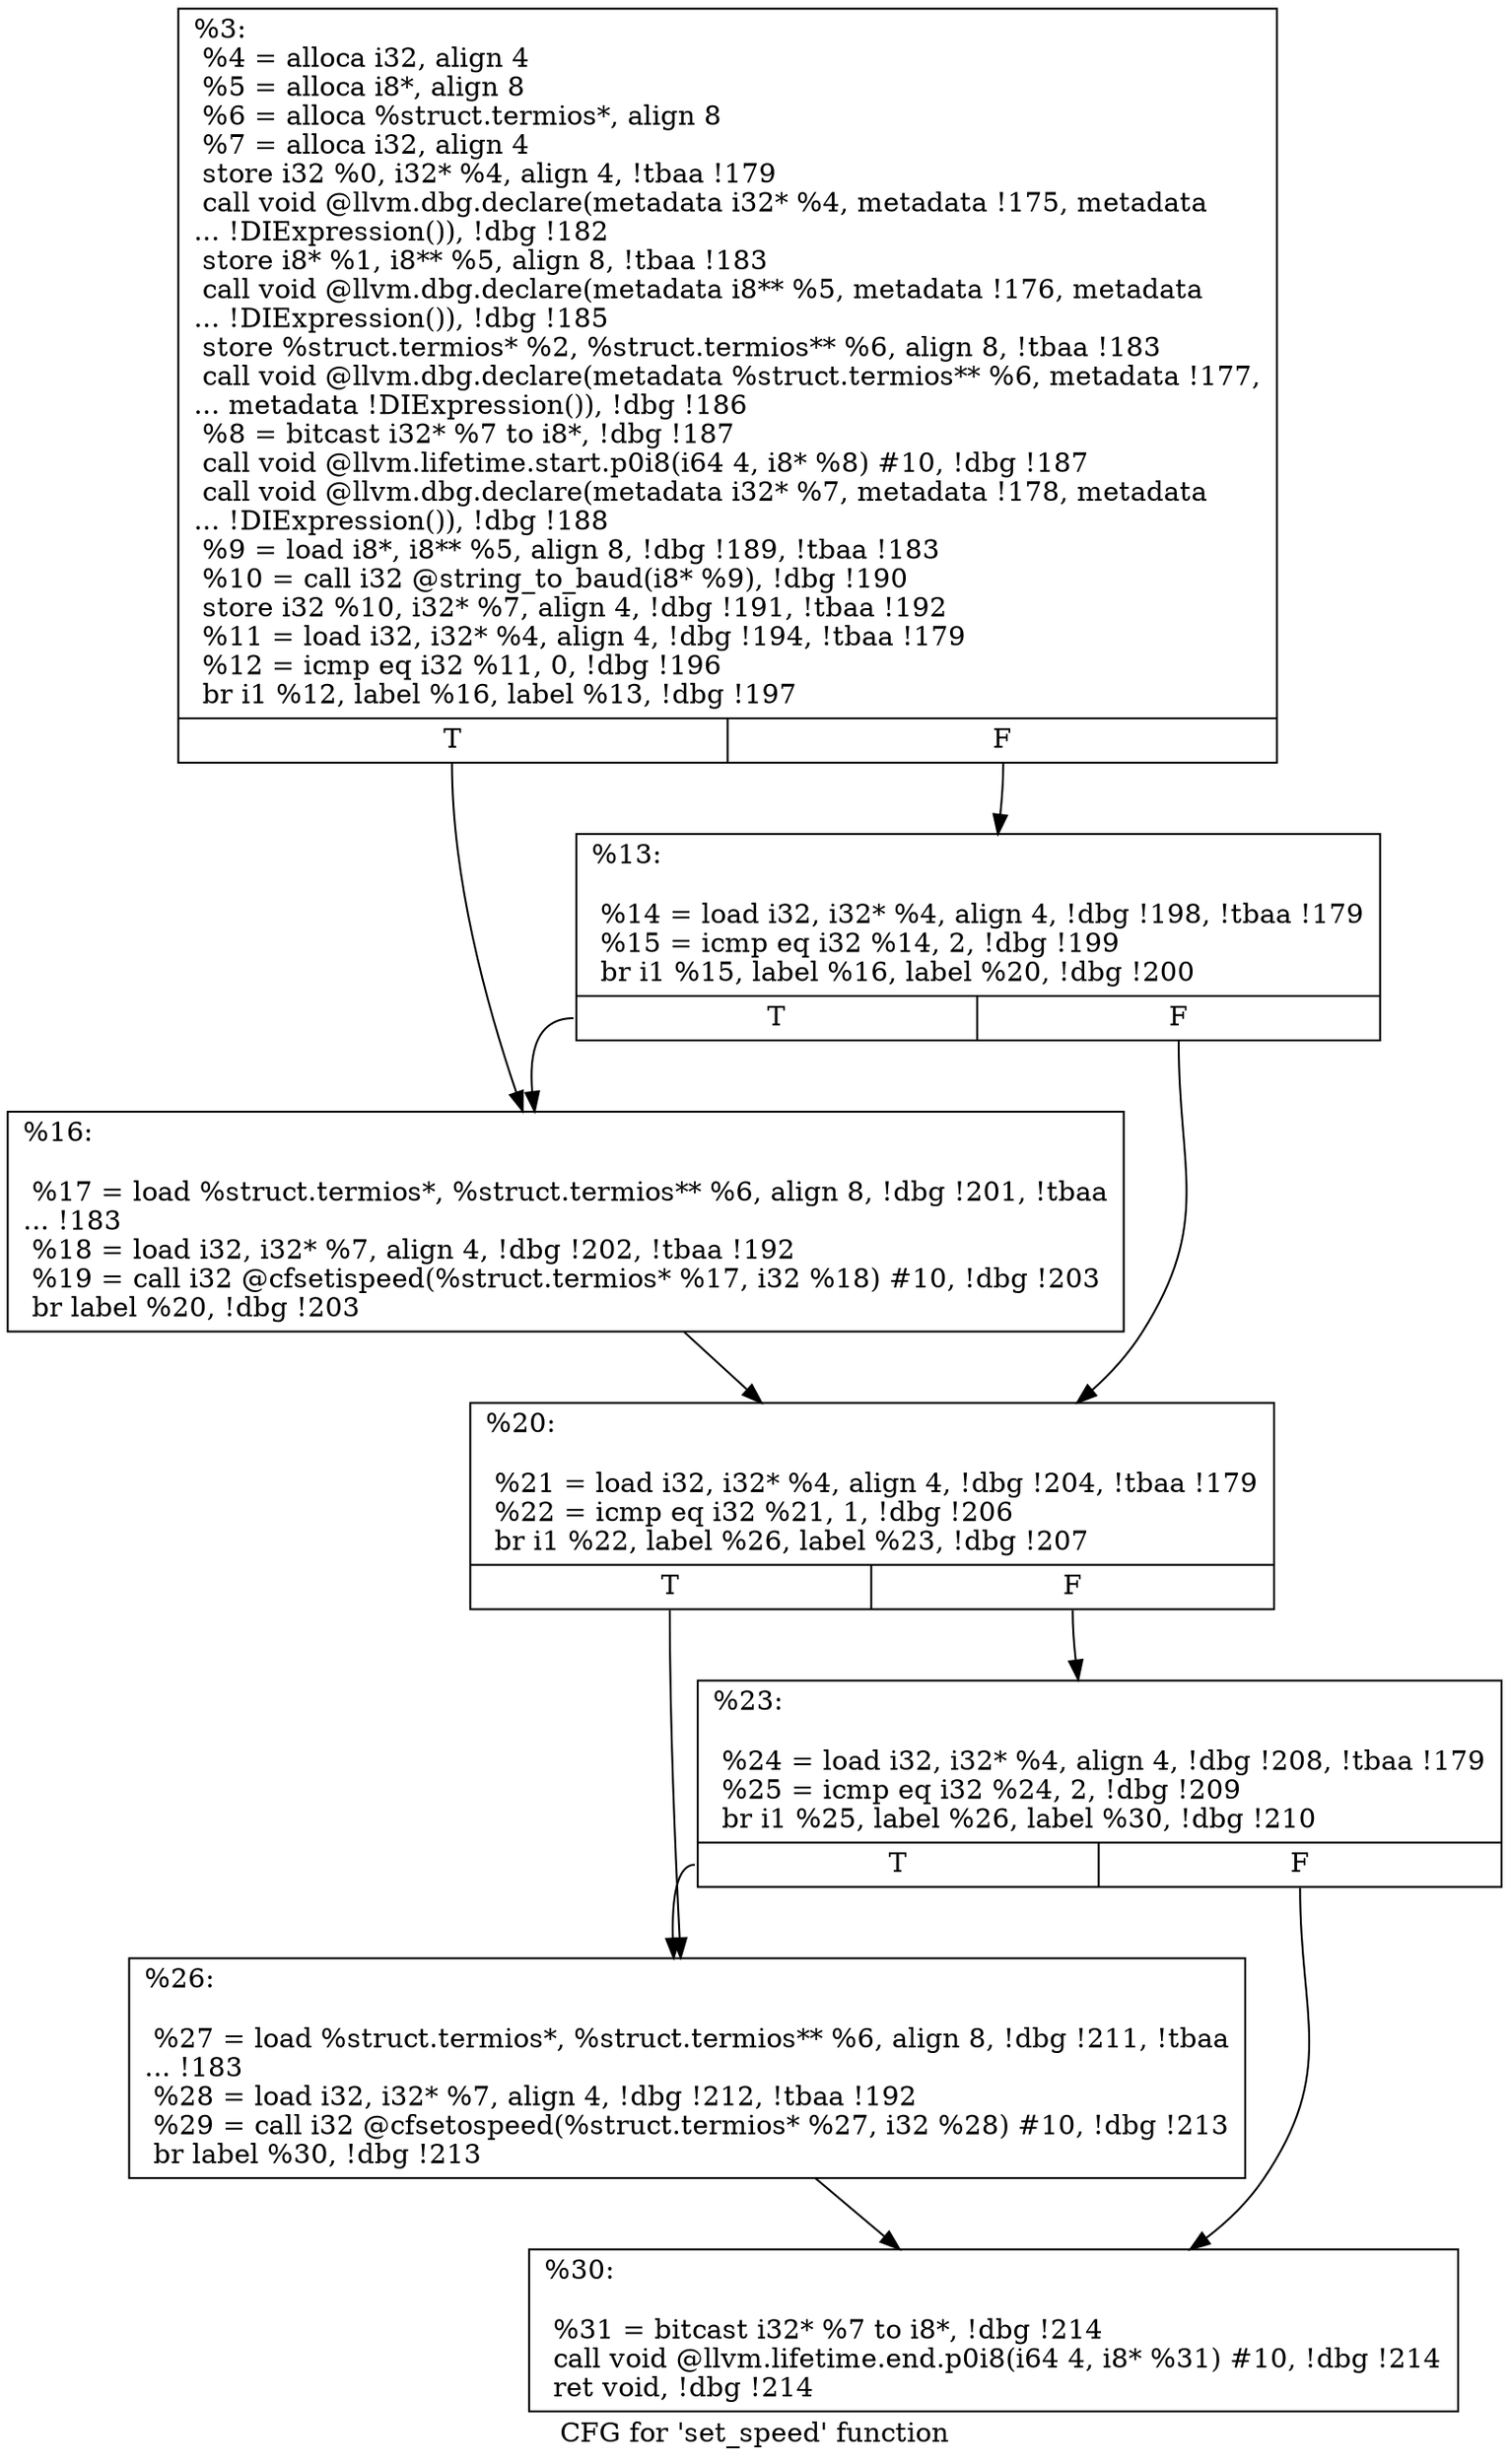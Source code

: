 digraph "CFG for 'set_speed' function" {
	label="CFG for 'set_speed' function";

	Node0x1c39cc0 [shape=record,label="{%3:\l  %4 = alloca i32, align 4\l  %5 = alloca i8*, align 8\l  %6 = alloca %struct.termios*, align 8\l  %7 = alloca i32, align 4\l  store i32 %0, i32* %4, align 4, !tbaa !179\l  call void @llvm.dbg.declare(metadata i32* %4, metadata !175, metadata\l... !DIExpression()), !dbg !182\l  store i8* %1, i8** %5, align 8, !tbaa !183\l  call void @llvm.dbg.declare(metadata i8** %5, metadata !176, metadata\l... !DIExpression()), !dbg !185\l  store %struct.termios* %2, %struct.termios** %6, align 8, !tbaa !183\l  call void @llvm.dbg.declare(metadata %struct.termios** %6, metadata !177,\l... metadata !DIExpression()), !dbg !186\l  %8 = bitcast i32* %7 to i8*, !dbg !187\l  call void @llvm.lifetime.start.p0i8(i64 4, i8* %8) #10, !dbg !187\l  call void @llvm.dbg.declare(metadata i32* %7, metadata !178, metadata\l... !DIExpression()), !dbg !188\l  %9 = load i8*, i8** %5, align 8, !dbg !189, !tbaa !183\l  %10 = call i32 @string_to_baud(i8* %9), !dbg !190\l  store i32 %10, i32* %7, align 4, !dbg !191, !tbaa !192\l  %11 = load i32, i32* %4, align 4, !dbg !194, !tbaa !179\l  %12 = icmp eq i32 %11, 0, !dbg !196\l  br i1 %12, label %16, label %13, !dbg !197\l|{<s0>T|<s1>F}}"];
	Node0x1c39cc0:s0 -> Node0x1c3ebb0;
	Node0x1c39cc0:s1 -> Node0x1c3eb60;
	Node0x1c3eb60 [shape=record,label="{%13:\l\l  %14 = load i32, i32* %4, align 4, !dbg !198, !tbaa !179\l  %15 = icmp eq i32 %14, 2, !dbg !199\l  br i1 %15, label %16, label %20, !dbg !200\l|{<s0>T|<s1>F}}"];
	Node0x1c3eb60:s0 -> Node0x1c3ebb0;
	Node0x1c3eb60:s1 -> Node0x1c3ec00;
	Node0x1c3ebb0 [shape=record,label="{%16:\l\l  %17 = load %struct.termios*, %struct.termios** %6, align 8, !dbg !201, !tbaa\l... !183\l  %18 = load i32, i32* %7, align 4, !dbg !202, !tbaa !192\l  %19 = call i32 @cfsetispeed(%struct.termios* %17, i32 %18) #10, !dbg !203\l  br label %20, !dbg !203\l}"];
	Node0x1c3ebb0 -> Node0x1c3ec00;
	Node0x1c3ec00 [shape=record,label="{%20:\l\l  %21 = load i32, i32* %4, align 4, !dbg !204, !tbaa !179\l  %22 = icmp eq i32 %21, 1, !dbg !206\l  br i1 %22, label %26, label %23, !dbg !207\l|{<s0>T|<s1>F}}"];
	Node0x1c3ec00:s0 -> Node0x1c3eca0;
	Node0x1c3ec00:s1 -> Node0x1c3ec50;
	Node0x1c3ec50 [shape=record,label="{%23:\l\l  %24 = load i32, i32* %4, align 4, !dbg !208, !tbaa !179\l  %25 = icmp eq i32 %24, 2, !dbg !209\l  br i1 %25, label %26, label %30, !dbg !210\l|{<s0>T|<s1>F}}"];
	Node0x1c3ec50:s0 -> Node0x1c3eca0;
	Node0x1c3ec50:s1 -> Node0x1c3ecf0;
	Node0x1c3eca0 [shape=record,label="{%26:\l\l  %27 = load %struct.termios*, %struct.termios** %6, align 8, !dbg !211, !tbaa\l... !183\l  %28 = load i32, i32* %7, align 4, !dbg !212, !tbaa !192\l  %29 = call i32 @cfsetospeed(%struct.termios* %27, i32 %28) #10, !dbg !213\l  br label %30, !dbg !213\l}"];
	Node0x1c3eca0 -> Node0x1c3ecf0;
	Node0x1c3ecf0 [shape=record,label="{%30:\l\l  %31 = bitcast i32* %7 to i8*, !dbg !214\l  call void @llvm.lifetime.end.p0i8(i64 4, i8* %31) #10, !dbg !214\l  ret void, !dbg !214\l}"];
}
